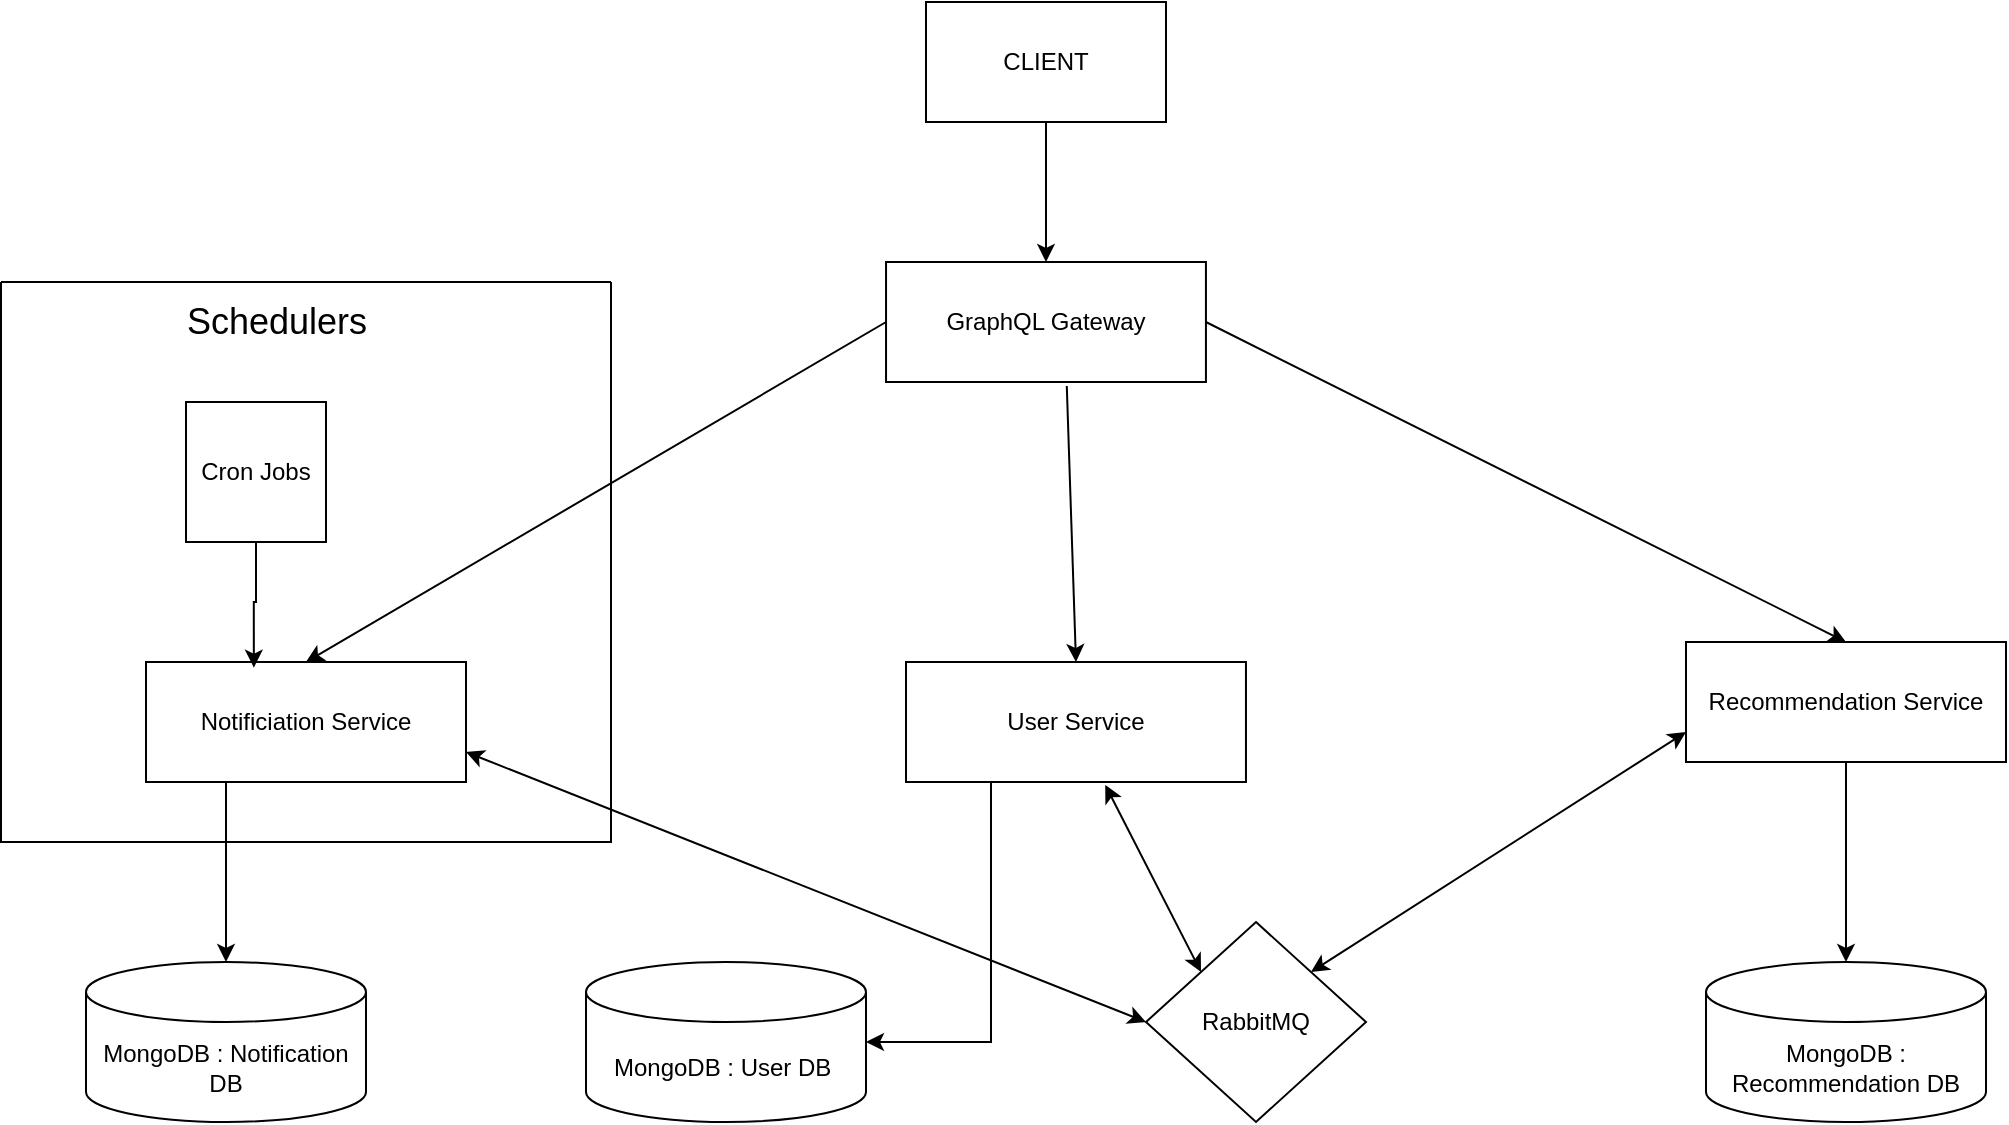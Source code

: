 <mxfile version="26.0.4">
  <diagram name="Page-1" id="reAOT3Oco6eEC9pbHS6k">
    <mxGraphModel dx="2570" dy="696" grid="1" gridSize="10" guides="1" tooltips="1" connect="1" arrows="1" fold="1" page="1" pageScale="1" pageWidth="850" pageHeight="1100" math="0" shadow="0">
      <root>
        <mxCell id="0" />
        <mxCell id="1" parent="0" />
        <mxCell id="CayvtUFHyNkxEdYOwhJw-2" style="edgeStyle=orthogonalEdgeStyle;rounded=0;orthogonalLoop=1;jettySize=auto;html=1;exitX=0.5;exitY=1;exitDx=0;exitDy=0;" edge="1" parent="1" source="CayvtUFHyNkxEdYOwhJw-1" target="CayvtUFHyNkxEdYOwhJw-3">
          <mxGeometry relative="1" as="geometry">
            <mxPoint x="450.048" y="360" as="targetPoint" />
          </mxGeometry>
        </mxCell>
        <mxCell id="CayvtUFHyNkxEdYOwhJw-1" value="CLIENT" style="rounded=0;whiteSpace=wrap;html=1;" vertex="1" parent="1">
          <mxGeometry x="390" y="200" width="120" height="60" as="geometry" />
        </mxCell>
        <mxCell id="CayvtUFHyNkxEdYOwhJw-3" value="GraphQL Gateway" style="rounded=0;whiteSpace=wrap;html=1;" vertex="1" parent="1">
          <mxGeometry x="370.02" y="330" width="159.95" height="60" as="geometry" />
        </mxCell>
        <mxCell id="CayvtUFHyNkxEdYOwhJw-4" value="Notificiation Service" style="rounded=0;whiteSpace=wrap;html=1;" vertex="1" parent="1">
          <mxGeometry y="530" width="160" height="60" as="geometry" />
        </mxCell>
        <mxCell id="CayvtUFHyNkxEdYOwhJw-5" value="User Service" style="rounded=0;whiteSpace=wrap;html=1;" vertex="1" parent="1">
          <mxGeometry x="380" y="530" width="169.98" height="60" as="geometry" />
        </mxCell>
        <mxCell id="CayvtUFHyNkxEdYOwhJw-6" value="Recommendation Service" style="rounded=0;whiteSpace=wrap;html=1;" vertex="1" parent="1">
          <mxGeometry x="770" y="520" width="160" height="60" as="geometry" />
        </mxCell>
        <mxCell id="CayvtUFHyNkxEdYOwhJw-9" value="" style="endArrow=classic;html=1;rounded=0;exitX=1;exitY=0.5;exitDx=0;exitDy=0;entryX=0.5;entryY=0;entryDx=0;entryDy=0;" edge="1" parent="1" source="CayvtUFHyNkxEdYOwhJw-3" target="CayvtUFHyNkxEdYOwhJw-6">
          <mxGeometry width="50" height="50" relative="1" as="geometry">
            <mxPoint x="500" y="340" as="sourcePoint" />
            <mxPoint x="550" y="290" as="targetPoint" />
          </mxGeometry>
        </mxCell>
        <mxCell id="CayvtUFHyNkxEdYOwhJw-10" value="" style="endArrow=classic;html=1;rounded=0;exitX=0.565;exitY=1.033;exitDx=0;exitDy=0;exitPerimeter=0;entryX=0.5;entryY=0;entryDx=0;entryDy=0;" edge="1" parent="1" source="CayvtUFHyNkxEdYOwhJw-3" target="CayvtUFHyNkxEdYOwhJw-5">
          <mxGeometry width="50" height="50" relative="1" as="geometry">
            <mxPoint x="500" y="370" as="sourcePoint" />
            <mxPoint x="550" y="320" as="targetPoint" />
          </mxGeometry>
        </mxCell>
        <mxCell id="CayvtUFHyNkxEdYOwhJw-11" value="" style="endArrow=classic;html=1;rounded=0;exitX=0;exitY=0.5;exitDx=0;exitDy=0;entryX=0.5;entryY=0;entryDx=0;entryDy=0;" edge="1" parent="1" source="CayvtUFHyNkxEdYOwhJw-3" target="CayvtUFHyNkxEdYOwhJw-4">
          <mxGeometry width="50" height="50" relative="1" as="geometry">
            <mxPoint x="500" y="370" as="sourcePoint" />
            <mxPoint x="550" y="320" as="targetPoint" />
          </mxGeometry>
        </mxCell>
        <mxCell id="CayvtUFHyNkxEdYOwhJw-13" style="edgeStyle=orthogonalEdgeStyle;rounded=0;orthogonalLoop=1;jettySize=auto;html=1;entryX=0.337;entryY=0.047;entryDx=0;entryDy=0;entryPerimeter=0;" edge="1" parent="1" source="CayvtUFHyNkxEdYOwhJw-12" target="CayvtUFHyNkxEdYOwhJw-4">
          <mxGeometry relative="1" as="geometry" />
        </mxCell>
        <mxCell id="CayvtUFHyNkxEdYOwhJw-17" value="" style="swimlane;startSize=0;" vertex="1" parent="1">
          <mxGeometry x="-72.5" y="340" width="305" height="280" as="geometry" />
        </mxCell>
        <mxCell id="CayvtUFHyNkxEdYOwhJw-12" value="Cron Jobs" style="whiteSpace=wrap;html=1;aspect=fixed;" vertex="1" parent="CayvtUFHyNkxEdYOwhJw-17">
          <mxGeometry x="92.5" y="60" width="70" height="70" as="geometry" />
        </mxCell>
        <mxCell id="CayvtUFHyNkxEdYOwhJw-18" value="&lt;font style=&quot;font-size: 18px;&quot;&gt;Schedulers&lt;/font&gt;" style="text;html=1;align=center;verticalAlign=middle;resizable=0;points=[];autosize=1;strokeColor=none;fillColor=none;" vertex="1" parent="CayvtUFHyNkxEdYOwhJw-17">
          <mxGeometry x="82.5" width="110" height="40" as="geometry" />
        </mxCell>
        <mxCell id="CayvtUFHyNkxEdYOwhJw-19" value="MongoDB : Notification DB" style="shape=cylinder3;whiteSpace=wrap;html=1;boundedLbl=1;backgroundOutline=1;size=15;" vertex="1" parent="1">
          <mxGeometry x="-30" y="680" width="140" height="80" as="geometry" />
        </mxCell>
        <mxCell id="CayvtUFHyNkxEdYOwhJw-20" value="MongoDB : Recommendation DB" style="shape=cylinder3;whiteSpace=wrap;html=1;boundedLbl=1;backgroundOutline=1;size=15;" vertex="1" parent="1">
          <mxGeometry x="780" y="680" width="140" height="80" as="geometry" />
        </mxCell>
        <mxCell id="CayvtUFHyNkxEdYOwhJw-21" value="MongoDB : User DB&amp;nbsp;" style="shape=cylinder3;whiteSpace=wrap;html=1;boundedLbl=1;backgroundOutline=1;size=15;" vertex="1" parent="1">
          <mxGeometry x="220" y="680" width="140" height="80" as="geometry" />
        </mxCell>
        <mxCell id="CayvtUFHyNkxEdYOwhJw-22" value="RabbitMQ" style="rhombus;whiteSpace=wrap;html=1;" vertex="1" parent="1">
          <mxGeometry x="500" y="660" width="110" height="100" as="geometry" />
        </mxCell>
        <mxCell id="CayvtUFHyNkxEdYOwhJw-23" style="edgeStyle=orthogonalEdgeStyle;rounded=0;orthogonalLoop=1;jettySize=auto;html=1;exitX=0.25;exitY=1;exitDx=0;exitDy=0;entryX=1;entryY=0.5;entryDx=0;entryDy=0;entryPerimeter=0;" edge="1" parent="1" source="CayvtUFHyNkxEdYOwhJw-5" target="CayvtUFHyNkxEdYOwhJw-21">
          <mxGeometry relative="1" as="geometry" />
        </mxCell>
        <mxCell id="CayvtUFHyNkxEdYOwhJw-24" value="" style="endArrow=classic;startArrow=classic;html=1;rounded=0;exitX=0.586;exitY=1.024;exitDx=0;exitDy=0;exitPerimeter=0;entryX=0;entryY=0;entryDx=0;entryDy=0;" edge="1" parent="1" source="CayvtUFHyNkxEdYOwhJw-5" target="CayvtUFHyNkxEdYOwhJw-22">
          <mxGeometry width="50" height="50" relative="1" as="geometry">
            <mxPoint x="500" y="490" as="sourcePoint" />
            <mxPoint x="550" y="440" as="targetPoint" />
          </mxGeometry>
        </mxCell>
        <mxCell id="CayvtUFHyNkxEdYOwhJw-25" value="" style="endArrow=classic;startArrow=classic;html=1;rounded=0;exitX=1;exitY=0;exitDx=0;exitDy=0;entryX=0;entryY=0.75;entryDx=0;entryDy=0;" edge="1" parent="1" source="CayvtUFHyNkxEdYOwhJw-22" target="CayvtUFHyNkxEdYOwhJw-6">
          <mxGeometry width="50" height="50" relative="1" as="geometry">
            <mxPoint x="500" y="490" as="sourcePoint" />
            <mxPoint x="550" y="440" as="targetPoint" />
          </mxGeometry>
        </mxCell>
        <mxCell id="CayvtUFHyNkxEdYOwhJw-26" value="" style="endArrow=classic;startArrow=classic;html=1;rounded=0;exitX=0;exitY=0.5;exitDx=0;exitDy=0;entryX=1;entryY=0.75;entryDx=0;entryDy=0;" edge="1" parent="1" source="CayvtUFHyNkxEdYOwhJw-22" target="CayvtUFHyNkxEdYOwhJw-4">
          <mxGeometry width="50" height="50" relative="1" as="geometry">
            <mxPoint x="500" y="490" as="sourcePoint" />
            <mxPoint x="550" y="440" as="targetPoint" />
          </mxGeometry>
        </mxCell>
        <mxCell id="CayvtUFHyNkxEdYOwhJw-28" style="edgeStyle=orthogonalEdgeStyle;rounded=0;orthogonalLoop=1;jettySize=auto;html=1;exitX=0.25;exitY=1;exitDx=0;exitDy=0;entryX=0.5;entryY=0;entryDx=0;entryDy=0;entryPerimeter=0;" edge="1" parent="1" source="CayvtUFHyNkxEdYOwhJw-4" target="CayvtUFHyNkxEdYOwhJw-19">
          <mxGeometry relative="1" as="geometry" />
        </mxCell>
        <mxCell id="CayvtUFHyNkxEdYOwhJw-29" style="edgeStyle=orthogonalEdgeStyle;rounded=0;orthogonalLoop=1;jettySize=auto;html=1;exitX=0.5;exitY=1;exitDx=0;exitDy=0;entryX=0.5;entryY=0;entryDx=0;entryDy=0;entryPerimeter=0;" edge="1" parent="1" source="CayvtUFHyNkxEdYOwhJw-6" target="CayvtUFHyNkxEdYOwhJw-20">
          <mxGeometry relative="1" as="geometry" />
        </mxCell>
      </root>
    </mxGraphModel>
  </diagram>
</mxfile>
